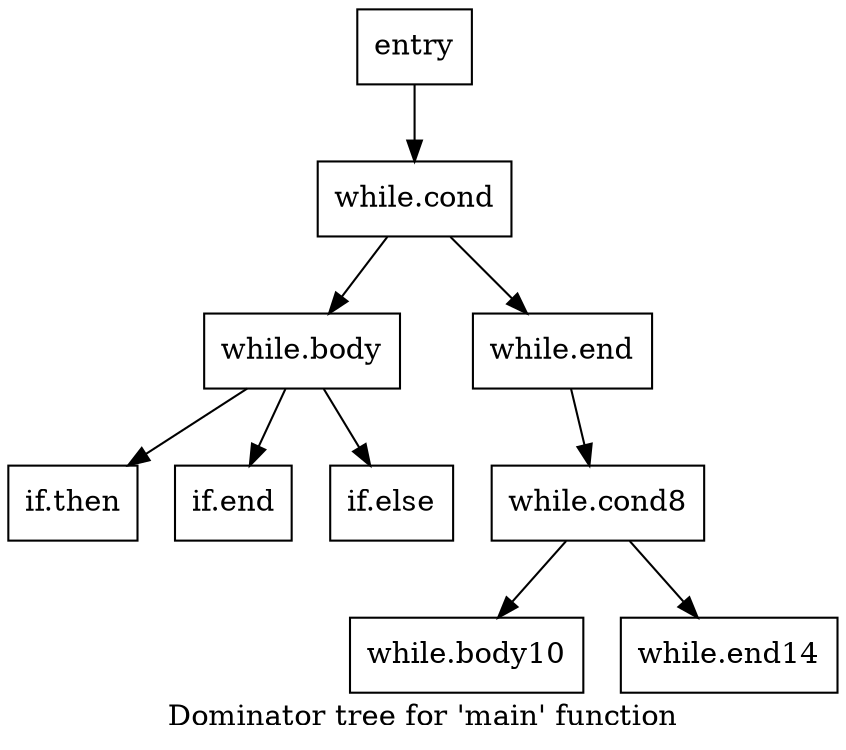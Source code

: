 digraph "Dominator tree for 'main' function" {
	label="Dominator tree for 'main' function";

	Node0x562f35a13a60 [shape=record,label="{entry}"];
	Node0x562f35a13a60 -> Node0x562f35a13ed0;
	Node0x562f35a13ed0 [shape=record,label="{while.cond}"];
	Node0x562f35a13ed0 -> Node0x562f35a13f30;
	Node0x562f35a13ed0 -> Node0x562f35a140b0;
	Node0x562f35a13f30 [shape=record,label="{while.body}"];
	Node0x562f35a13f30 -> Node0x562f35a13f90;
	Node0x562f35a13f30 -> Node0x562f35a13ff0;
	Node0x562f35a13f30 -> Node0x562f35a14050;
	Node0x562f35a13f90 [shape=record,label="{if.then}"];
	Node0x562f35a13ff0 [shape=record,label="{if.end}"];
	Node0x562f35a14050 [shape=record,label="{if.else}"];
	Node0x562f35a140b0 [shape=record,label="{while.end}"];
	Node0x562f35a140b0 -> Node0x562f35a14110;
	Node0x562f35a14110 [shape=record,label="{while.cond8}"];
	Node0x562f35a14110 -> Node0x562f35a14170;
	Node0x562f35a14110 -> Node0x562f35a141d0;
	Node0x562f35a14170 [shape=record,label="{while.body10}"];
	Node0x562f35a141d0 [shape=record,label="{while.end14}"];
}
